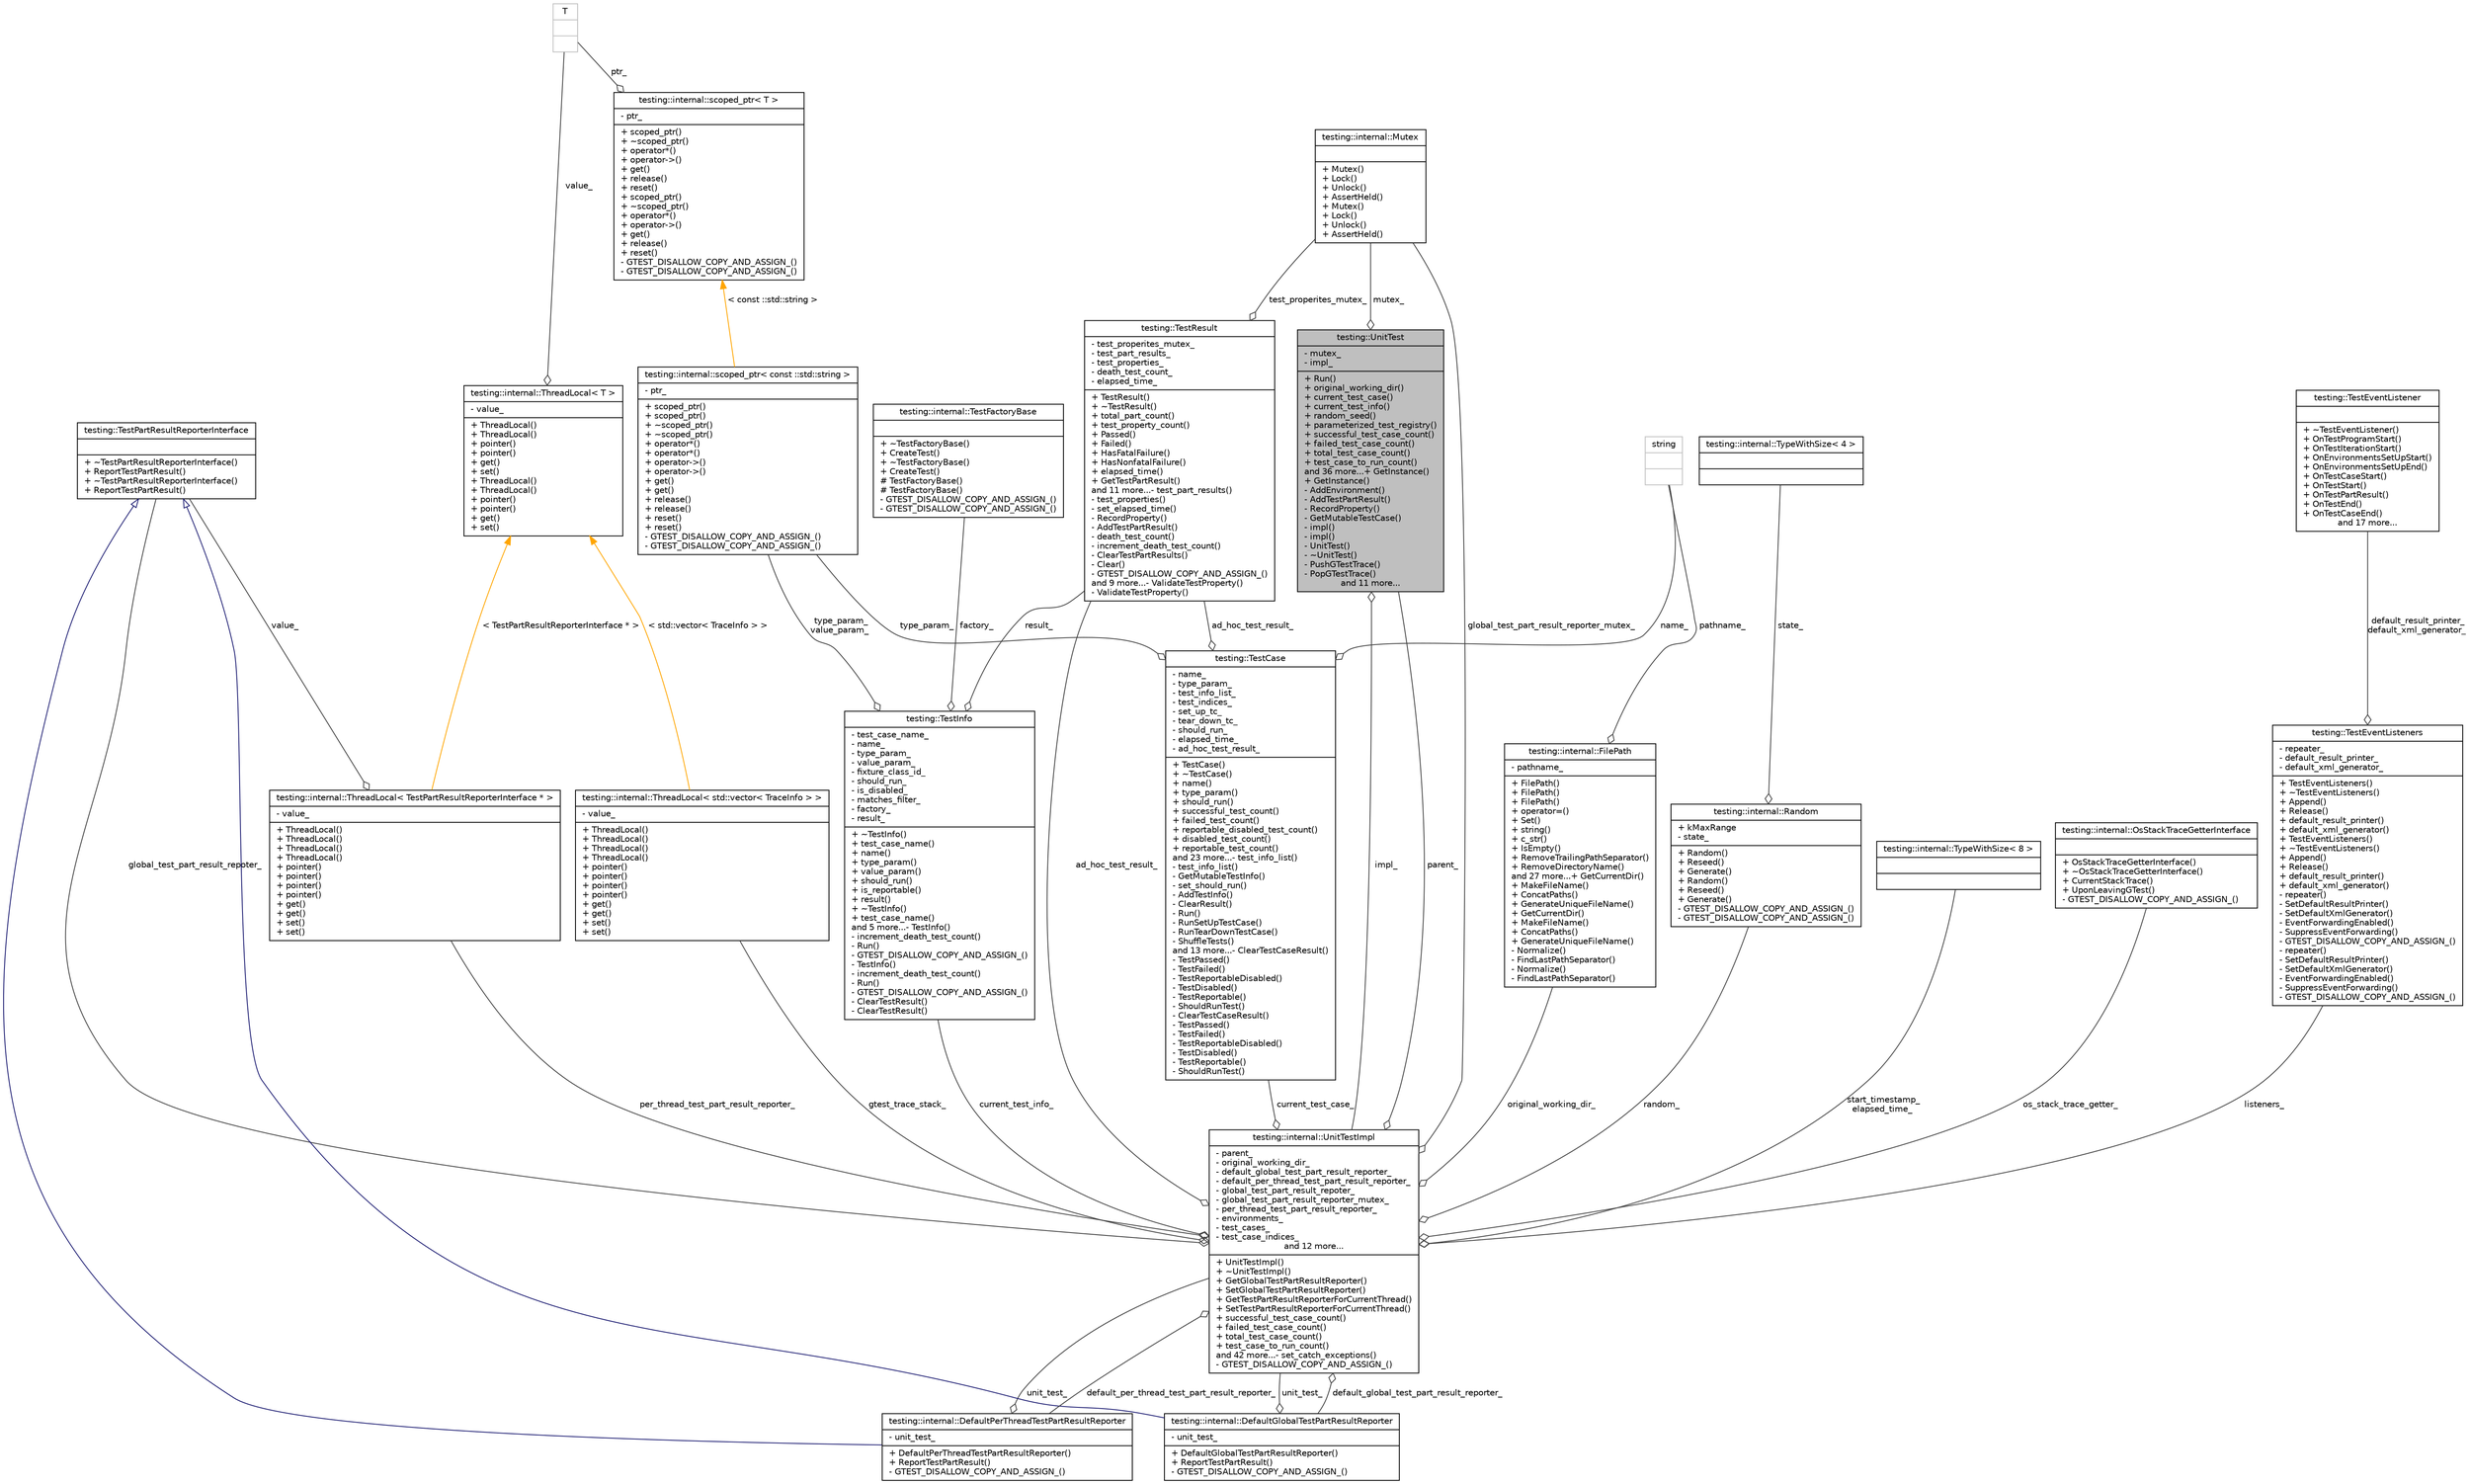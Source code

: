 digraph G
{
  edge [fontname="Helvetica",fontsize="10",labelfontname="Helvetica",labelfontsize="10"];
  node [fontname="Helvetica",fontsize="10",shape=record];
  Node1 [label="{testing::UnitTest\n|- mutex_\l- impl_\l|+ Run()\l+ original_working_dir()\l+ current_test_case()\l+ current_test_info()\l+ random_seed()\l+ parameterized_test_registry()\l+ successful_test_case_count()\l+ failed_test_case_count()\l+ total_test_case_count()\l+ test_case_to_run_count()\land 36 more...+ GetInstance()\l+ GetInstance()\l- AddEnvironment()\l- AddTestPartResult()\l- RecordProperty()\l- GetMutableTestCase()\l- impl()\l- impl()\l- UnitTest()\l- ~UnitTest()\l- PushGTestTrace()\l- PopGTestTrace()\land 11 more...}",height=0.2,width=0.4,color="black", fillcolor="grey75", style="filled" fontcolor="black"];
  Node2 -> Node1 [color="grey25",fontsize="10",style="solid",label=" impl_" ,arrowhead="odiamond",fontname="Helvetica"];
  Node2 [label="{testing::internal::UnitTestImpl\n|- parent_\l- original_working_dir_\l- default_global_test_part_result_reporter_\l- default_per_thread_test_part_result_reporter_\l- global_test_part_result_repoter_\l- global_test_part_result_reporter_mutex_\l- per_thread_test_part_result_reporter_\l- environments_\l- test_cases_\l- test_case_indices_\land 12 more...|+ UnitTestImpl()\l+ ~UnitTestImpl()\l+ GetGlobalTestPartResultReporter()\l+ SetGlobalTestPartResultReporter()\l+ GetTestPartResultReporterForCurrentThread()\l+ SetTestPartResultReporterForCurrentThread()\l+ successful_test_case_count()\l+ failed_test_case_count()\l+ total_test_case_count()\l+ test_case_to_run_count()\land 42 more...- set_catch_exceptions()\l- GTEST_DISALLOW_COPY_AND_ASSIGN_()\l}",height=0.2,width=0.4,color="black", fillcolor="white", style="filled",URL="$classtesting_1_1internal_1_1UnitTestImpl.html"];
  Node3 -> Node2 [color="grey25",fontsize="10",style="solid",label=" random_" ,arrowhead="odiamond",fontname="Helvetica"];
  Node3 [label="{testing::internal::Random\n|+ kMaxRange\l- state_\l|+ Random()\l+ Reseed()\l+ Generate()\l+ Random()\l+ Reseed()\l+ Generate()\l- GTEST_DISALLOW_COPY_AND_ASSIGN_()\l- GTEST_DISALLOW_COPY_AND_ASSIGN_()\l}",height=0.2,width=0.4,color="black", fillcolor="white", style="filled",URL="$classtesting_1_1internal_1_1Random.html"];
  Node4 -> Node3 [color="grey25",fontsize="10",style="solid",label=" state_" ,arrowhead="odiamond",fontname="Helvetica"];
  Node4 [label="{testing::internal::TypeWithSize\< 4 \>\n||}",height=0.2,width=0.4,color="black", fillcolor="white", style="filled",URL="$classtesting_1_1internal_1_1TypeWithSize_3_014_01_4.html"];
  Node5 -> Node2 [color="grey25",fontsize="10",style="solid",label=" ad_hoc_test_result_" ,arrowhead="odiamond",fontname="Helvetica"];
  Node5 [label="{testing::TestResult\n|- test_properites_mutex_\l- test_part_results_\l- test_properties_\l- death_test_count_\l- elapsed_time_\l|+ TestResult()\l+ ~TestResult()\l+ total_part_count()\l+ test_property_count()\l+ Passed()\l+ Failed()\l+ HasFatalFailure()\l+ HasNonfatalFailure()\l+ elapsed_time()\l+ GetTestPartResult()\land 11 more...- test_part_results()\l- test_properties()\l- set_elapsed_time()\l- RecordProperty()\l- AddTestPartResult()\l- death_test_count()\l- increment_death_test_count()\l- ClearTestPartResults()\l- Clear()\l- GTEST_DISALLOW_COPY_AND_ASSIGN_()\land 9 more...- ValidateTestProperty()\l- ValidateTestProperty()\l}",height=0.2,width=0.4,color="black", fillcolor="white", style="filled",URL="$classtesting_1_1TestResult.html"];
  Node6 -> Node5 [color="grey25",fontsize="10",style="solid",label=" test_properites_mutex_" ,arrowhead="odiamond",fontname="Helvetica"];
  Node6 [label="{testing::internal::Mutex\n||+ Mutex()\l+ Lock()\l+ Unlock()\l+ AssertHeld()\l+ Mutex()\l+ Lock()\l+ Unlock()\l+ AssertHeld()\l}",height=0.2,width=0.4,color="black", fillcolor="white", style="filled",URL="$classtesting_1_1internal_1_1Mutex.html"];
  Node7 -> Node2 [color="grey25",fontsize="10",style="solid",label=" per_thread_test_part_result_reporter_" ,arrowhead="odiamond",fontname="Helvetica"];
  Node7 [label="{testing::internal::ThreadLocal\< TestPartResultReporterInterface * \>\n|- value_\l|+ ThreadLocal()\l+ ThreadLocal()\l+ ThreadLocal()\l+ ThreadLocal()\l+ pointer()\l+ pointer()\l+ pointer()\l+ pointer()\l+ get()\l+ get()\l+ set()\l+ set()\l}",height=0.2,width=0.4,color="black", fillcolor="white", style="filled",URL="$classtesting_1_1internal_1_1ThreadLocal.html"];
  Node8 -> Node7 [color="grey25",fontsize="10",style="solid",label=" value_" ,arrowhead="odiamond",fontname="Helvetica"];
  Node8 [label="{testing::TestPartResultReporterInterface\n||+ ~TestPartResultReporterInterface()\l+ ReportTestPartResult()\l+ ~TestPartResultReporterInterface()\l+ ReportTestPartResult()\l}",height=0.2,width=0.4,color="black", fillcolor="white", style="filled",URL="$classtesting_1_1TestPartResultReporterInterface.html"];
  Node9 -> Node7 [dir="back",color="orange",fontsize="10",style="solid",label=" \< TestPartResultReporterInterface * \>" ,fontname="Helvetica"];
  Node9 [label="{testing::internal::ThreadLocal\< T \>\n|- value_\l|+ ThreadLocal()\l+ ThreadLocal()\l+ pointer()\l+ pointer()\l+ get()\l+ set()\l+ ThreadLocal()\l+ ThreadLocal()\l+ pointer()\l+ pointer()\l+ get()\l+ set()\l}",height=0.2,width=0.4,color="black", fillcolor="white", style="filled",URL="$classtesting_1_1internal_1_1ThreadLocal.html"];
  Node10 -> Node9 [color="grey25",fontsize="10",style="solid",label=" value_" ,arrowhead="odiamond",fontname="Helvetica"];
  Node10 [label="{T\n||}",height=0.2,width=0.4,color="grey75", fillcolor="white", style="filled"];
  Node1 -> Node2 [color="grey25",fontsize="10",style="solid",label=" parent_" ,arrowhead="odiamond",fontname="Helvetica"];
  Node11 -> Node2 [color="grey25",fontsize="10",style="solid",label=" start_timestamp_\nelapsed_time_" ,arrowhead="odiamond",fontname="Helvetica"];
  Node11 [label="{testing::internal::TypeWithSize\< 8 \>\n||}",height=0.2,width=0.4,color="black", fillcolor="white", style="filled",URL="$classtesting_1_1internal_1_1TypeWithSize_3_018_01_4.html"];
  Node8 -> Node2 [color="grey25",fontsize="10",style="solid",label=" global_test_part_result_repoter_" ,arrowhead="odiamond",fontname="Helvetica"];
  Node12 -> Node2 [color="grey25",fontsize="10",style="solid",label=" os_stack_trace_getter_" ,arrowhead="odiamond",fontname="Helvetica"];
  Node12 [label="{testing::internal::OsStackTraceGetterInterface\n||+ OsStackTraceGetterInterface()\l+ ~OsStackTraceGetterInterface()\l+ CurrentStackTrace()\l+ UponLeavingGTest()\l- GTEST_DISALLOW_COPY_AND_ASSIGN_()\l}",height=0.2,width=0.4,color="black", fillcolor="white", style="filled",URL="$classtesting_1_1internal_1_1OsStackTraceGetterInterface.html"];
  Node13 -> Node2 [color="grey25",fontsize="10",style="solid",label=" listeners_" ,arrowhead="odiamond",fontname="Helvetica"];
  Node13 [label="{testing::TestEventListeners\n|- repeater_\l- default_result_printer_\l- default_xml_generator_\l|+ TestEventListeners()\l+ ~TestEventListeners()\l+ Append()\l+ Release()\l+ default_result_printer()\l+ default_xml_generator()\l+ TestEventListeners()\l+ ~TestEventListeners()\l+ Append()\l+ Release()\l+ default_result_printer()\l+ default_xml_generator()\l- repeater()\l- SetDefaultResultPrinter()\l- SetDefaultXmlGenerator()\l- EventForwardingEnabled()\l- SuppressEventForwarding()\l- GTEST_DISALLOW_COPY_AND_ASSIGN_()\l- repeater()\l- SetDefaultResultPrinter()\l- SetDefaultXmlGenerator()\l- EventForwardingEnabled()\l- SuppressEventForwarding()\l- GTEST_DISALLOW_COPY_AND_ASSIGN_()\l}",height=0.2,width=0.4,color="black", fillcolor="white", style="filled",URL="$classtesting_1_1TestEventListeners.html"];
  Node14 -> Node13 [color="grey25",fontsize="10",style="solid",label=" default_result_printer_\ndefault_xml_generator_" ,arrowhead="odiamond",fontname="Helvetica"];
  Node14 [label="{testing::TestEventListener\n||+ ~TestEventListener()\l+ OnTestProgramStart()\l+ OnTestIterationStart()\l+ OnEnvironmentsSetUpStart()\l+ OnEnvironmentsSetUpEnd()\l+ OnTestCaseStart()\l+ OnTestStart()\l+ OnTestPartResult()\l+ OnTestEnd()\l+ OnTestCaseEnd()\land 17 more...}",height=0.2,width=0.4,color="black", fillcolor="white", style="filled",URL="$classtesting_1_1TestEventListener.html"];
  Node15 -> Node2 [color="grey25",fontsize="10",style="solid",label=" original_working_dir_" ,arrowhead="odiamond",fontname="Helvetica"];
  Node15 [label="{testing::internal::FilePath\n|- pathname_\l|+ FilePath()\l+ FilePath()\l+ FilePath()\l+ operator=()\l+ Set()\l+ string()\l+ c_str()\l+ IsEmpty()\l+ RemoveTrailingPathSeparator()\l+ RemoveDirectoryName()\land 27 more...+ GetCurrentDir()\l+ MakeFileName()\l+ ConcatPaths()\l+ GenerateUniqueFileName()\l+ GetCurrentDir()\l+ MakeFileName()\l+ ConcatPaths()\l+ GenerateUniqueFileName()\l- Normalize()\l- FindLastPathSeparator()\l- Normalize()\l- FindLastPathSeparator()\l}",height=0.2,width=0.4,color="black", fillcolor="white", style="filled",URL="$classtesting_1_1internal_1_1FilePath.html"];
  Node16 -> Node15 [color="grey25",fontsize="10",style="solid",label=" pathname_" ,arrowhead="odiamond",fontname="Helvetica"];
  Node16 [label="{string\n||}",height=0.2,width=0.4,color="grey75", fillcolor="white", style="filled"];
  Node6 -> Node2 [color="grey25",fontsize="10",style="solid",label=" global_test_part_result_reporter_mutex_" ,arrowhead="odiamond",fontname="Helvetica"];
  Node17 -> Node2 [color="grey25",fontsize="10",style="solid",label=" default_global_test_part_result_reporter_" ,arrowhead="odiamond",fontname="Helvetica"];
  Node17 [label="{testing::internal::DefaultGlobalTestPartResultReporter\n|- unit_test_\l|+ DefaultGlobalTestPartResultReporter()\l+ ReportTestPartResult()\l- GTEST_DISALLOW_COPY_AND_ASSIGN_()\l}",height=0.2,width=0.4,color="black", fillcolor="white", style="filled",URL="$classtesting_1_1internal_1_1DefaultGlobalTestPartResultReporter.html"];
  Node8 -> Node17 [dir="back",color="midnightblue",fontsize="10",style="solid",arrowtail="onormal",fontname="Helvetica"];
  Node2 -> Node17 [color="grey25",fontsize="10",style="solid",label=" unit_test_" ,arrowhead="odiamond",fontname="Helvetica"];
  Node18 -> Node2 [color="grey25",fontsize="10",style="solid",label=" default_per_thread_test_part_result_reporter_" ,arrowhead="odiamond",fontname="Helvetica"];
  Node18 [label="{testing::internal::DefaultPerThreadTestPartResultReporter\n|- unit_test_\l|+ DefaultPerThreadTestPartResultReporter()\l+ ReportTestPartResult()\l- GTEST_DISALLOW_COPY_AND_ASSIGN_()\l}",height=0.2,width=0.4,color="black", fillcolor="white", style="filled",URL="$classtesting_1_1internal_1_1DefaultPerThreadTestPartResultReporter.html"];
  Node8 -> Node18 [dir="back",color="midnightblue",fontsize="10",style="solid",arrowtail="onormal",fontname="Helvetica"];
  Node2 -> Node18 [color="grey25",fontsize="10",style="solid",label=" unit_test_" ,arrowhead="odiamond",fontname="Helvetica"];
  Node19 -> Node2 [color="grey25",fontsize="10",style="solid",label=" current_test_case_" ,arrowhead="odiamond",fontname="Helvetica"];
  Node19 [label="{testing::TestCase\n|- name_\l- type_param_\l- test_info_list_\l- test_indices_\l- set_up_tc_\l- tear_down_tc_\l- should_run_\l- elapsed_time_\l- ad_hoc_test_result_\l|+ TestCase()\l+ ~TestCase()\l+ name()\l+ type_param()\l+ should_run()\l+ successful_test_count()\l+ failed_test_count()\l+ reportable_disabled_test_count()\l+ disabled_test_count()\l+ reportable_test_count()\land 23 more...- test_info_list()\l- test_info_list()\l- GetMutableTestInfo()\l- set_should_run()\l- AddTestInfo()\l- ClearResult()\l- Run()\l- RunSetUpTestCase()\l- RunTearDownTestCase()\l- ShuffleTests()\land 13 more...- ClearTestCaseResult()\l- TestPassed()\l- TestFailed()\l- TestReportableDisabled()\l- TestDisabled()\l- TestReportable()\l- ShouldRunTest()\l- ClearTestCaseResult()\l- TestPassed()\l- TestFailed()\l- TestReportableDisabled()\l- TestDisabled()\l- TestReportable()\l- ShouldRunTest()\l}",height=0.2,width=0.4,color="black", fillcolor="white", style="filled",URL="$classtesting_1_1TestCase.html"];
  Node5 -> Node19 [color="grey25",fontsize="10",style="solid",label=" ad_hoc_test_result_" ,arrowhead="odiamond",fontname="Helvetica"];
  Node16 -> Node19 [color="grey25",fontsize="10",style="solid",label=" name_" ,arrowhead="odiamond",fontname="Helvetica"];
  Node20 -> Node19 [color="grey25",fontsize="10",style="solid",label=" type_param_" ,arrowhead="odiamond",fontname="Helvetica"];
  Node20 [label="{testing::internal::scoped_ptr\< const ::std::string \>\n|- ptr_\l|+ scoped_ptr()\l+ scoped_ptr()\l+ ~scoped_ptr()\l+ ~scoped_ptr()\l+ operator*()\l+ operator*()\l+ operator-\>()\l+ operator-\>()\l+ get()\l+ get()\l+ release()\l+ release()\l+ reset()\l+ reset()\l- GTEST_DISALLOW_COPY_AND_ASSIGN_()\l- GTEST_DISALLOW_COPY_AND_ASSIGN_()\l}",height=0.2,width=0.4,color="black", fillcolor="white", style="filled",URL="$classtesting_1_1internal_1_1scoped__ptr.html"];
  Node21 -> Node20 [dir="back",color="orange",fontsize="10",style="solid",label=" \< const ::std::string \>" ,fontname="Helvetica"];
  Node21 [label="{testing::internal::scoped_ptr\< T \>\n|- ptr_\l|+ scoped_ptr()\l+ ~scoped_ptr()\l+ operator*()\l+ operator-\>()\l+ get()\l+ release()\l+ reset()\l+ scoped_ptr()\l+ ~scoped_ptr()\l+ operator*()\l+ operator-\>()\l+ get()\l+ release()\l+ reset()\l- GTEST_DISALLOW_COPY_AND_ASSIGN_()\l- GTEST_DISALLOW_COPY_AND_ASSIGN_()\l}",height=0.2,width=0.4,color="black", fillcolor="white", style="filled",URL="$classtesting_1_1internal_1_1scoped__ptr.html"];
  Node10 -> Node21 [color="grey25",fontsize="10",style="solid",label=" ptr_" ,arrowhead="odiamond",fontname="Helvetica"];
  Node22 -> Node2 [color="grey25",fontsize="10",style="solid",label=" gtest_trace_stack_" ,arrowhead="odiamond",fontname="Helvetica"];
  Node22 [label="{testing::internal::ThreadLocal\< std::vector\< TraceInfo \> \>\n|- value_\l|+ ThreadLocal()\l+ ThreadLocal()\l+ ThreadLocal()\l+ ThreadLocal()\l+ pointer()\l+ pointer()\l+ pointer()\l+ pointer()\l+ get()\l+ get()\l+ set()\l+ set()\l}",height=0.2,width=0.4,color="black", fillcolor="white", style="filled",URL="$classtesting_1_1internal_1_1ThreadLocal.html"];
  Node9 -> Node22 [dir="back",color="orange",fontsize="10",style="solid",label=" \< std::vector\< TraceInfo \> \>" ,fontname="Helvetica"];
  Node23 -> Node2 [color="grey25",fontsize="10",style="solid",label=" current_test_info_" ,arrowhead="odiamond",fontname="Helvetica"];
  Node23 [label="{testing::TestInfo\n|- test_case_name_\l- name_\l- type_param_\l- value_param_\l- fixture_class_id_\l- should_run_\l- is_disabled_\l- matches_filter_\l- factory_\l- result_\l|+ ~TestInfo()\l+ test_case_name()\l+ name()\l+ type_param()\l+ value_param()\l+ should_run()\l+ is_reportable()\l+ result()\l+ ~TestInfo()\l+ test_case_name()\land 5 more...- TestInfo()\l- increment_death_test_count()\l- Run()\l- GTEST_DISALLOW_COPY_AND_ASSIGN_()\l- TestInfo()\l- increment_death_test_count()\l- Run()\l- GTEST_DISALLOW_COPY_AND_ASSIGN_()\l- ClearTestResult()\l- ClearTestResult()\l}",height=0.2,width=0.4,color="black", fillcolor="white", style="filled",URL="$classtesting_1_1TestInfo.html"];
  Node5 -> Node23 [color="grey25",fontsize="10",style="solid",label=" result_" ,arrowhead="odiamond",fontname="Helvetica"];
  Node24 -> Node23 [color="grey25",fontsize="10",style="solid",label=" factory_" ,arrowhead="odiamond",fontname="Helvetica"];
  Node24 [label="{testing::internal::TestFactoryBase\n||+ ~TestFactoryBase()\l+ CreateTest()\l+ ~TestFactoryBase()\l+ CreateTest()\l# TestFactoryBase()\l# TestFactoryBase()\l- GTEST_DISALLOW_COPY_AND_ASSIGN_()\l- GTEST_DISALLOW_COPY_AND_ASSIGN_()\l}",height=0.2,width=0.4,color="black", fillcolor="white", style="filled",URL="$classtesting_1_1internal_1_1TestFactoryBase.html"];
  Node20 -> Node23 [color="grey25",fontsize="10",style="solid",label=" type_param_\nvalue_param_" ,arrowhead="odiamond",fontname="Helvetica"];
  Node6 -> Node1 [color="grey25",fontsize="10",style="solid",label=" mutex_" ,arrowhead="odiamond",fontname="Helvetica"];
}

